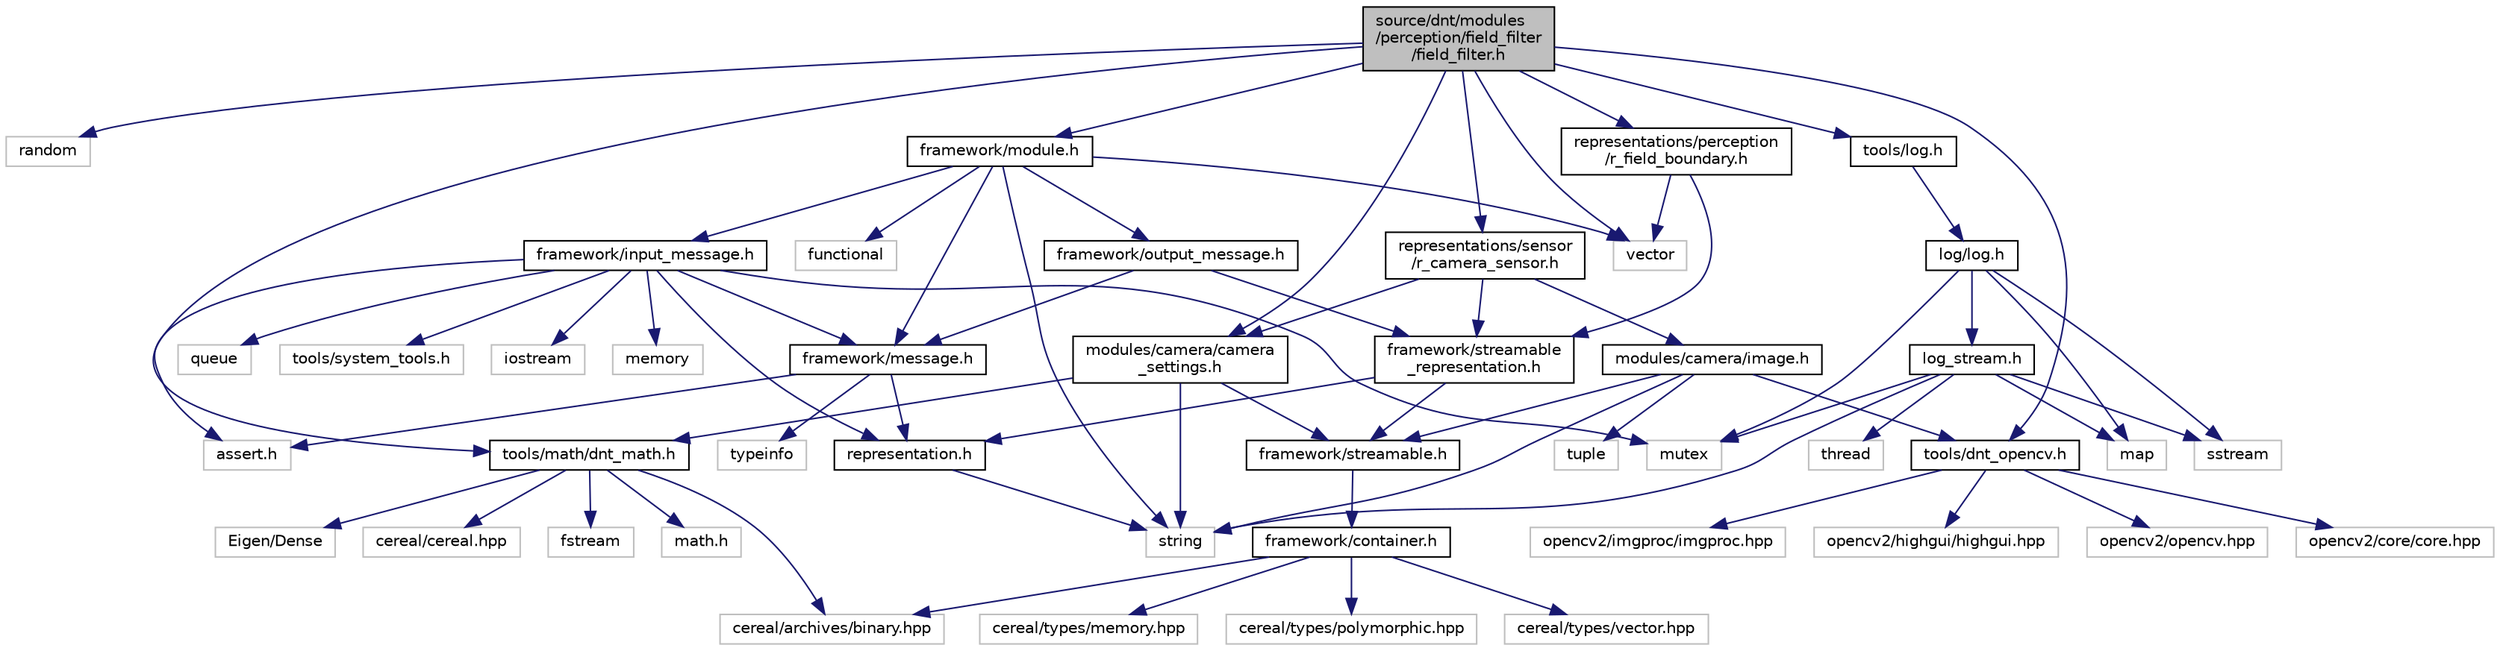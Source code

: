 digraph "source/dnt/modules/perception/field_filter/field_filter.h"
{
  edge [fontname="Helvetica",fontsize="10",labelfontname="Helvetica",labelfontsize="10"];
  node [fontname="Helvetica",fontsize="10",shape=record];
  Node0 [label="source/dnt/modules\l/perception/field_filter\l/field_filter.h",height=0.2,width=0.4,color="black", fillcolor="grey75", style="filled", fontcolor="black"];
  Node0 -> Node1 [color="midnightblue",fontsize="10",style="solid",fontname="Helvetica"];
  Node1 [label="random",height=0.2,width=0.4,color="grey75", fillcolor="white", style="filled"];
  Node0 -> Node2 [color="midnightblue",fontsize="10",style="solid",fontname="Helvetica"];
  Node2 [label="vector",height=0.2,width=0.4,color="grey75", fillcolor="white", style="filled"];
  Node0 -> Node3 [color="midnightblue",fontsize="10",style="solid",fontname="Helvetica"];
  Node3 [label="framework/module.h",height=0.2,width=0.4,color="black", fillcolor="white", style="filled",URL="$module_8h.html"];
  Node3 -> Node4 [color="midnightblue",fontsize="10",style="solid",fontname="Helvetica"];
  Node4 [label="string",height=0.2,width=0.4,color="grey75", fillcolor="white", style="filled"];
  Node3 -> Node2 [color="midnightblue",fontsize="10",style="solid",fontname="Helvetica"];
  Node3 -> Node5 [color="midnightblue",fontsize="10",style="solid",fontname="Helvetica"];
  Node5 [label="functional",height=0.2,width=0.4,color="grey75", fillcolor="white", style="filled"];
  Node3 -> Node6 [color="midnightblue",fontsize="10",style="solid",fontname="Helvetica"];
  Node6 [label="framework/message.h",height=0.2,width=0.4,color="black", fillcolor="white", style="filled",URL="$message_8h.html"];
  Node6 -> Node7 [color="midnightblue",fontsize="10",style="solid",fontname="Helvetica"];
  Node7 [label="typeinfo",height=0.2,width=0.4,color="grey75", fillcolor="white", style="filled"];
  Node6 -> Node8 [color="midnightblue",fontsize="10",style="solid",fontname="Helvetica"];
  Node8 [label="assert.h",height=0.2,width=0.4,color="grey75", fillcolor="white", style="filled"];
  Node6 -> Node9 [color="midnightblue",fontsize="10",style="solid",fontname="Helvetica"];
  Node9 [label="representation.h",height=0.2,width=0.4,color="black", fillcolor="white", style="filled",URL="$representation_8h.html"];
  Node9 -> Node4 [color="midnightblue",fontsize="10",style="solid",fontname="Helvetica"];
  Node3 -> Node10 [color="midnightblue",fontsize="10",style="solid",fontname="Helvetica"];
  Node10 [label="framework/input_message.h",height=0.2,width=0.4,color="black", fillcolor="white", style="filled",URL="$input__message_8h.html"];
  Node10 -> Node11 [color="midnightblue",fontsize="10",style="solid",fontname="Helvetica"];
  Node11 [label="iostream",height=0.2,width=0.4,color="grey75", fillcolor="white", style="filled"];
  Node10 -> Node12 [color="midnightblue",fontsize="10",style="solid",fontname="Helvetica"];
  Node12 [label="memory",height=0.2,width=0.4,color="grey75", fillcolor="white", style="filled"];
  Node10 -> Node13 [color="midnightblue",fontsize="10",style="solid",fontname="Helvetica"];
  Node13 [label="mutex",height=0.2,width=0.4,color="grey75", fillcolor="white", style="filled"];
  Node10 -> Node14 [color="midnightblue",fontsize="10",style="solid",fontname="Helvetica"];
  Node14 [label="queue",height=0.2,width=0.4,color="grey75", fillcolor="white", style="filled"];
  Node10 -> Node8 [color="midnightblue",fontsize="10",style="solid",fontname="Helvetica"];
  Node10 -> Node6 [color="midnightblue",fontsize="10",style="solid",fontname="Helvetica"];
  Node10 -> Node9 [color="midnightblue",fontsize="10",style="solid",fontname="Helvetica"];
  Node10 -> Node15 [color="midnightblue",fontsize="10",style="solid",fontname="Helvetica"];
  Node15 [label="tools/system_tools.h",height=0.2,width=0.4,color="grey75", fillcolor="white", style="filled"];
  Node3 -> Node16 [color="midnightblue",fontsize="10",style="solid",fontname="Helvetica"];
  Node16 [label="framework/output_message.h",height=0.2,width=0.4,color="black", fillcolor="white", style="filled",URL="$output__message_8h.html"];
  Node16 -> Node6 [color="midnightblue",fontsize="10",style="solid",fontname="Helvetica"];
  Node16 -> Node17 [color="midnightblue",fontsize="10",style="solid",fontname="Helvetica"];
  Node17 [label="framework/streamable\l_representation.h",height=0.2,width=0.4,color="black", fillcolor="white", style="filled",URL="$streamable__representation_8h.html"];
  Node17 -> Node9 [color="midnightblue",fontsize="10",style="solid",fontname="Helvetica"];
  Node17 -> Node18 [color="midnightblue",fontsize="10",style="solid",fontname="Helvetica"];
  Node18 [label="framework/streamable.h",height=0.2,width=0.4,color="black", fillcolor="white", style="filled",URL="$streamable_8h.html"];
  Node18 -> Node19 [color="midnightblue",fontsize="10",style="solid",fontname="Helvetica"];
  Node19 [label="framework/container.h",height=0.2,width=0.4,color="black", fillcolor="white", style="filled",URL="$container_8h.html"];
  Node19 -> Node20 [color="midnightblue",fontsize="10",style="solid",fontname="Helvetica"];
  Node20 [label="cereal/archives/binary.hpp",height=0.2,width=0.4,color="grey75", fillcolor="white", style="filled"];
  Node19 -> Node21 [color="midnightblue",fontsize="10",style="solid",fontname="Helvetica"];
  Node21 [label="cereal/types/memory.hpp",height=0.2,width=0.4,color="grey75", fillcolor="white", style="filled"];
  Node19 -> Node22 [color="midnightblue",fontsize="10",style="solid",fontname="Helvetica"];
  Node22 [label="cereal/types/polymorphic.hpp",height=0.2,width=0.4,color="grey75", fillcolor="white", style="filled"];
  Node19 -> Node23 [color="midnightblue",fontsize="10",style="solid",fontname="Helvetica"];
  Node23 [label="cereal/types/vector.hpp",height=0.2,width=0.4,color="grey75", fillcolor="white", style="filled"];
  Node0 -> Node24 [color="midnightblue",fontsize="10",style="solid",fontname="Helvetica"];
  Node24 [label="modules/camera/camera\l_settings.h",height=0.2,width=0.4,color="black", fillcolor="white", style="filled",URL="$camera__settings_8h.html"];
  Node24 -> Node4 [color="midnightblue",fontsize="10",style="solid",fontname="Helvetica"];
  Node24 -> Node18 [color="midnightblue",fontsize="10",style="solid",fontname="Helvetica"];
  Node24 -> Node25 [color="midnightblue",fontsize="10",style="solid",fontname="Helvetica"];
  Node25 [label="tools/math/dnt_math.h",height=0.2,width=0.4,color="black", fillcolor="white", style="filled",URL="$dnt__math_8h.html"];
  Node25 -> Node26 [color="midnightblue",fontsize="10",style="solid",fontname="Helvetica"];
  Node26 [label="Eigen/Dense",height=0.2,width=0.4,color="grey75", fillcolor="white", style="filled"];
  Node25 -> Node27 [color="midnightblue",fontsize="10",style="solid",fontname="Helvetica"];
  Node27 [label="cereal/cereal.hpp",height=0.2,width=0.4,color="grey75", fillcolor="white", style="filled"];
  Node25 -> Node20 [color="midnightblue",fontsize="10",style="solid",fontname="Helvetica"];
  Node25 -> Node28 [color="midnightblue",fontsize="10",style="solid",fontname="Helvetica"];
  Node28 [label="fstream",height=0.2,width=0.4,color="grey75", fillcolor="white", style="filled"];
  Node25 -> Node29 [color="midnightblue",fontsize="10",style="solid",fontname="Helvetica"];
  Node29 [label="math.h",height=0.2,width=0.4,color="grey75", fillcolor="white", style="filled"];
  Node0 -> Node30 [color="midnightblue",fontsize="10",style="solid",fontname="Helvetica"];
  Node30 [label="representations/perception\l/r_field_boundary.h",height=0.2,width=0.4,color="black", fillcolor="white", style="filled",URL="$r__field__boundary_8h.html"];
  Node30 -> Node17 [color="midnightblue",fontsize="10",style="solid",fontname="Helvetica"];
  Node30 -> Node2 [color="midnightblue",fontsize="10",style="solid",fontname="Helvetica"];
  Node0 -> Node31 [color="midnightblue",fontsize="10",style="solid",fontname="Helvetica"];
  Node31 [label="representations/sensor\l/r_camera_sensor.h",height=0.2,width=0.4,color="black", fillcolor="white", style="filled",URL="$r__camera__sensor_8h.html"];
  Node31 -> Node17 [color="midnightblue",fontsize="10",style="solid",fontname="Helvetica"];
  Node31 -> Node32 [color="midnightblue",fontsize="10",style="solid",fontname="Helvetica"];
  Node32 [label="modules/camera/image.h",height=0.2,width=0.4,color="black", fillcolor="white", style="filled",URL="$image_8h.html"];
  Node32 -> Node4 [color="midnightblue",fontsize="10",style="solid",fontname="Helvetica"];
  Node32 -> Node33 [color="midnightblue",fontsize="10",style="solid",fontname="Helvetica"];
  Node33 [label="tuple",height=0.2,width=0.4,color="grey75", fillcolor="white", style="filled"];
  Node32 -> Node18 [color="midnightblue",fontsize="10",style="solid",fontname="Helvetica"];
  Node32 -> Node34 [color="midnightblue",fontsize="10",style="solid",fontname="Helvetica"];
  Node34 [label="tools/dnt_opencv.h",height=0.2,width=0.4,color="black", fillcolor="white", style="filled",URL="$dnt__opencv_8h.html"];
  Node34 -> Node35 [color="midnightblue",fontsize="10",style="solid",fontname="Helvetica"];
  Node35 [label="opencv2/core/core.hpp",height=0.2,width=0.4,color="grey75", fillcolor="white", style="filled"];
  Node34 -> Node36 [color="midnightblue",fontsize="10",style="solid",fontname="Helvetica"];
  Node36 [label="opencv2/imgproc/imgproc.hpp",height=0.2,width=0.4,color="grey75", fillcolor="white", style="filled"];
  Node34 -> Node37 [color="midnightblue",fontsize="10",style="solid",fontname="Helvetica"];
  Node37 [label="opencv2/highgui/highgui.hpp",height=0.2,width=0.4,color="grey75", fillcolor="white", style="filled"];
  Node34 -> Node38 [color="midnightblue",fontsize="10",style="solid",fontname="Helvetica"];
  Node38 [label="opencv2/opencv.hpp",height=0.2,width=0.4,color="grey75", fillcolor="white", style="filled"];
  Node31 -> Node24 [color="midnightblue",fontsize="10",style="solid",fontname="Helvetica"];
  Node0 -> Node34 [color="midnightblue",fontsize="10",style="solid",fontname="Helvetica"];
  Node0 -> Node39 [color="midnightblue",fontsize="10",style="solid",fontname="Helvetica"];
  Node39 [label="tools/log.h",height=0.2,width=0.4,color="black", fillcolor="white", style="filled",URL="$log_8h.html"];
  Node39 -> Node40 [color="midnightblue",fontsize="10",style="solid",fontname="Helvetica"];
  Node40 [label="log/log.h",height=0.2,width=0.4,color="black", fillcolor="white", style="filled",URL="$log_2log_8h.html"];
  Node40 -> Node41 [color="midnightblue",fontsize="10",style="solid",fontname="Helvetica"];
  Node41 [label="map",height=0.2,width=0.4,color="grey75", fillcolor="white", style="filled"];
  Node40 -> Node13 [color="midnightblue",fontsize="10",style="solid",fontname="Helvetica"];
  Node40 -> Node42 [color="midnightblue",fontsize="10",style="solid",fontname="Helvetica"];
  Node42 [label="sstream",height=0.2,width=0.4,color="grey75", fillcolor="white", style="filled"];
  Node40 -> Node43 [color="midnightblue",fontsize="10",style="solid",fontname="Helvetica"];
  Node43 [label="log_stream.h",height=0.2,width=0.4,color="black", fillcolor="white", style="filled",URL="$log__stream_8h.html"];
  Node43 -> Node4 [color="midnightblue",fontsize="10",style="solid",fontname="Helvetica"];
  Node43 -> Node42 [color="midnightblue",fontsize="10",style="solid",fontname="Helvetica"];
  Node43 -> Node44 [color="midnightblue",fontsize="10",style="solid",fontname="Helvetica"];
  Node44 [label="thread",height=0.2,width=0.4,color="grey75", fillcolor="white", style="filled"];
  Node43 -> Node41 [color="midnightblue",fontsize="10",style="solid",fontname="Helvetica"];
  Node43 -> Node13 [color="midnightblue",fontsize="10",style="solid",fontname="Helvetica"];
  Node0 -> Node25 [color="midnightblue",fontsize="10",style="solid",fontname="Helvetica"];
}
